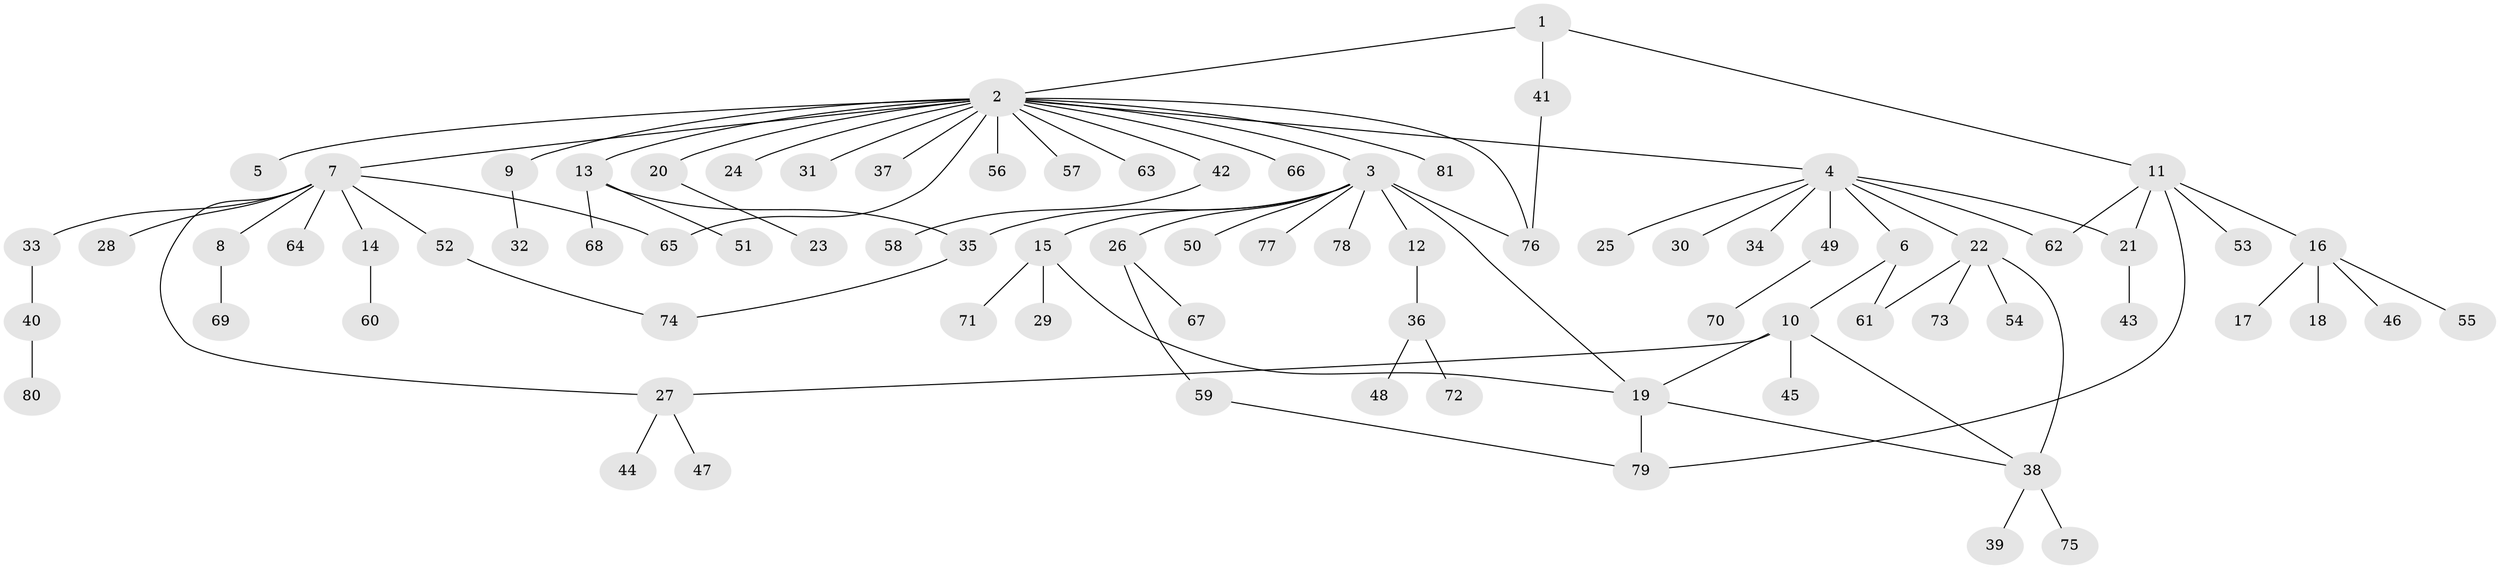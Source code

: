 // Generated by graph-tools (version 1.1) at 2025/49/03/09/25 03:49:53]
// undirected, 81 vertices, 95 edges
graph export_dot {
graph [start="1"]
  node [color=gray90,style=filled];
  1;
  2;
  3;
  4;
  5;
  6;
  7;
  8;
  9;
  10;
  11;
  12;
  13;
  14;
  15;
  16;
  17;
  18;
  19;
  20;
  21;
  22;
  23;
  24;
  25;
  26;
  27;
  28;
  29;
  30;
  31;
  32;
  33;
  34;
  35;
  36;
  37;
  38;
  39;
  40;
  41;
  42;
  43;
  44;
  45;
  46;
  47;
  48;
  49;
  50;
  51;
  52;
  53;
  54;
  55;
  56;
  57;
  58;
  59;
  60;
  61;
  62;
  63;
  64;
  65;
  66;
  67;
  68;
  69;
  70;
  71;
  72;
  73;
  74;
  75;
  76;
  77;
  78;
  79;
  80;
  81;
  1 -- 2;
  1 -- 11;
  1 -- 41;
  2 -- 3;
  2 -- 4;
  2 -- 5;
  2 -- 7;
  2 -- 9;
  2 -- 13;
  2 -- 20;
  2 -- 24;
  2 -- 31;
  2 -- 37;
  2 -- 42;
  2 -- 56;
  2 -- 57;
  2 -- 63;
  2 -- 65;
  2 -- 66;
  2 -- 76;
  2 -- 81;
  3 -- 12;
  3 -- 15;
  3 -- 19;
  3 -- 26;
  3 -- 35;
  3 -- 50;
  3 -- 76;
  3 -- 77;
  3 -- 78;
  4 -- 6;
  4 -- 21;
  4 -- 22;
  4 -- 25;
  4 -- 30;
  4 -- 34;
  4 -- 49;
  4 -- 62;
  6 -- 10;
  6 -- 61;
  7 -- 8;
  7 -- 14;
  7 -- 27;
  7 -- 28;
  7 -- 33;
  7 -- 52;
  7 -- 64;
  7 -- 65;
  8 -- 69;
  9 -- 32;
  10 -- 19;
  10 -- 27;
  10 -- 38;
  10 -- 45;
  11 -- 16;
  11 -- 21;
  11 -- 53;
  11 -- 62;
  11 -- 79;
  12 -- 36;
  13 -- 35;
  13 -- 51;
  13 -- 68;
  14 -- 60;
  15 -- 19;
  15 -- 29;
  15 -- 71;
  16 -- 17;
  16 -- 18;
  16 -- 46;
  16 -- 55;
  19 -- 38;
  19 -- 79;
  20 -- 23;
  21 -- 43;
  22 -- 38;
  22 -- 54;
  22 -- 61;
  22 -- 73;
  26 -- 59;
  26 -- 67;
  27 -- 44;
  27 -- 47;
  33 -- 40;
  35 -- 74;
  36 -- 48;
  36 -- 72;
  38 -- 39;
  38 -- 75;
  40 -- 80;
  41 -- 76;
  42 -- 58;
  49 -- 70;
  52 -- 74;
  59 -- 79;
}
